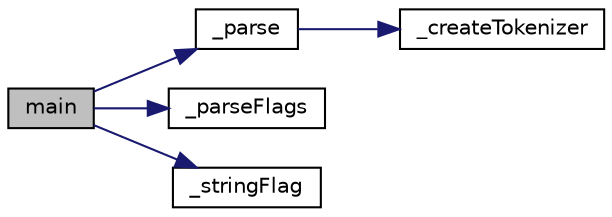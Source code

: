 digraph "main"
{
 // LATEX_PDF_SIZE
  edge [fontname="Helvetica",fontsize="10",labelfontname="Helvetica",labelfontsize="10"];
  node [fontname="Helvetica",fontsize="10",shape=record];
  rankdir="LR";
  Node1 [label="main",height=0.2,width=0.4,color="black", fillcolor="grey75", style="filled", fontcolor="black",tooltip=" "];
  Node1 -> Node2 [color="midnightblue",fontsize="10",style="solid",fontname="Helvetica"];
  Node2 [label="_parse",height=0.2,width=0.4,color="black", fillcolor="white", style="filled",URL="$d2/d72/parser_8c.html#aa13b44093a9b4f501c43f640be3790ec",tooltip=" "];
  Node2 -> Node3 [color="midnightblue",fontsize="10",style="solid",fontname="Helvetica"];
  Node3 [label="_createTokenizer",height=0.2,width=0.4,color="black", fillcolor="white", style="filled",URL="$de/d57/group__TOKENIZER.html#ga7bca1d5f232ec0cf9bb4d24dacb9332a",tooltip="Create the tokenizer, read the file and store it's content in a dynamically allocated buffer."];
  Node1 -> Node4 [color="midnightblue",fontsize="10",style="solid",fontname="Helvetica"];
  Node4 [label="_parseFlags",height=0.2,width=0.4,color="black", fillcolor="white", style="filled",URL="$d7/df9/group__CFLAG.html#gaf288fe6af161f4c44d91676142c341d8",tooltip="Function _parseFlags() emits first command-line arguments from provided argv array and the rest of th..."];
  Node1 -> Node5 [color="midnightblue",fontsize="10",style="solid",fontname="Helvetica"];
  Node5 [label="_stringFlag",height=0.2,width=0.4,color="black", fillcolor="white", style="filled",URL="$d7/df9/group__CFLAG.html#ga0ec9d30f0646f75a4b7338fffc16120f",tooltip="Function _stringFlag() defines a string flag with specified name, default value, and description stri..."];
}
